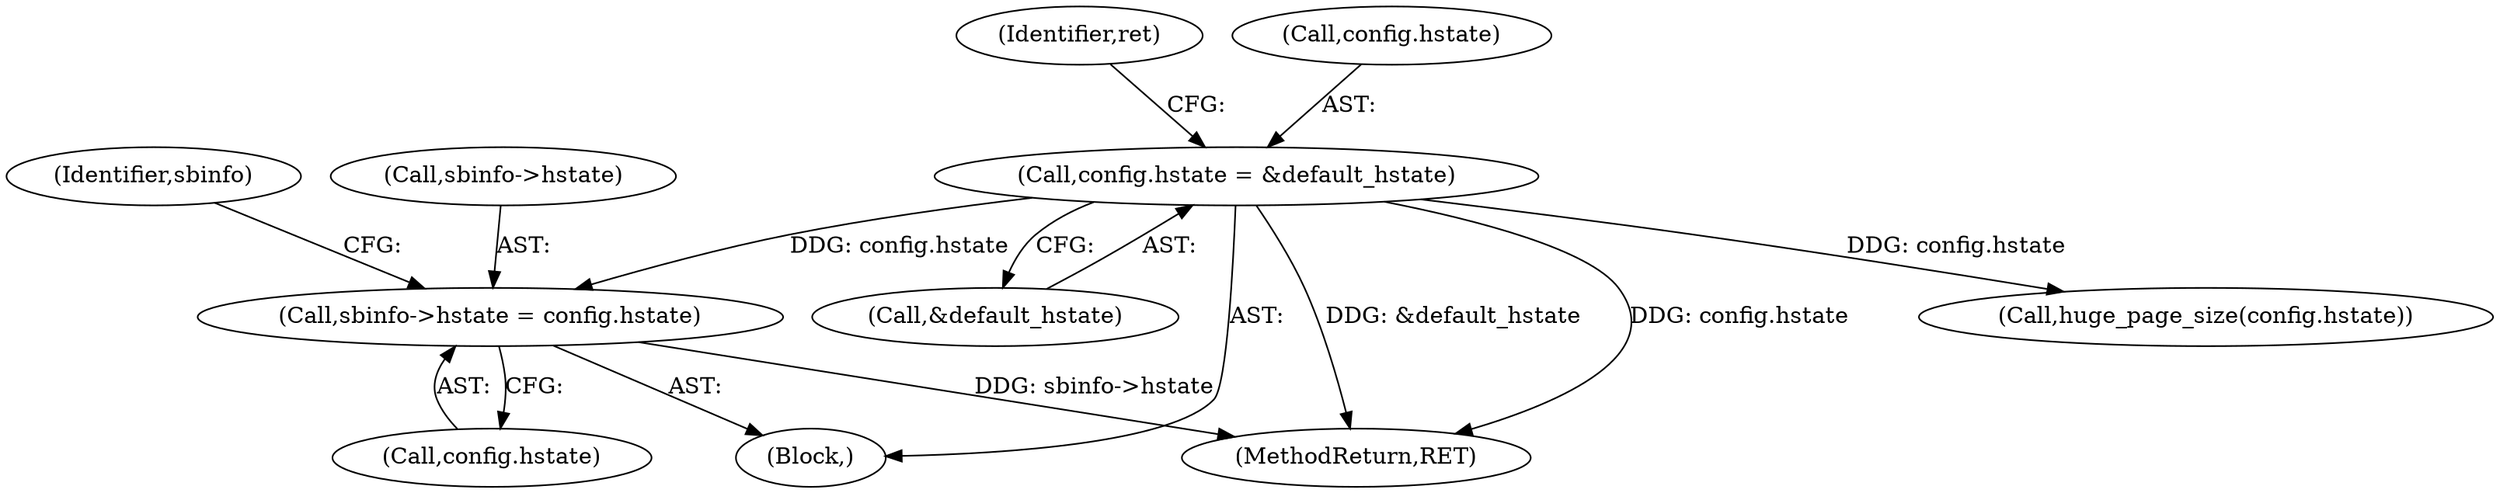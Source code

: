 digraph "0_linux_90481622d75715bfcb68501280a917dbfe516029_1@pointer" {
"1000175" [label="(Call,sbinfo->hstate = config.hstate)"];
"1000142" [label="(Call,config.hstate = &default_hstate)"];
"1000185" [label="(Identifier,sbinfo)"];
"1000176" [label="(Call,sbinfo->hstate)"];
"1000224" [label="(Call,huge_page_size(config.hstate))"];
"1000179" [label="(Call,config.hstate)"];
"1000286" [label="(MethodReturn,RET)"];
"1000149" [label="(Identifier,ret)"];
"1000142" [label="(Call,config.hstate = &default_hstate)"];
"1000146" [label="(Call,&default_hstate)"];
"1000106" [label="(Block,)"];
"1000143" [label="(Call,config.hstate)"];
"1000175" [label="(Call,sbinfo->hstate = config.hstate)"];
"1000175" -> "1000106"  [label="AST: "];
"1000175" -> "1000179"  [label="CFG: "];
"1000176" -> "1000175"  [label="AST: "];
"1000179" -> "1000175"  [label="AST: "];
"1000185" -> "1000175"  [label="CFG: "];
"1000175" -> "1000286"  [label="DDG: sbinfo->hstate"];
"1000142" -> "1000175"  [label="DDG: config.hstate"];
"1000142" -> "1000106"  [label="AST: "];
"1000142" -> "1000146"  [label="CFG: "];
"1000143" -> "1000142"  [label="AST: "];
"1000146" -> "1000142"  [label="AST: "];
"1000149" -> "1000142"  [label="CFG: "];
"1000142" -> "1000286"  [label="DDG: config.hstate"];
"1000142" -> "1000286"  [label="DDG: &default_hstate"];
"1000142" -> "1000224"  [label="DDG: config.hstate"];
}
